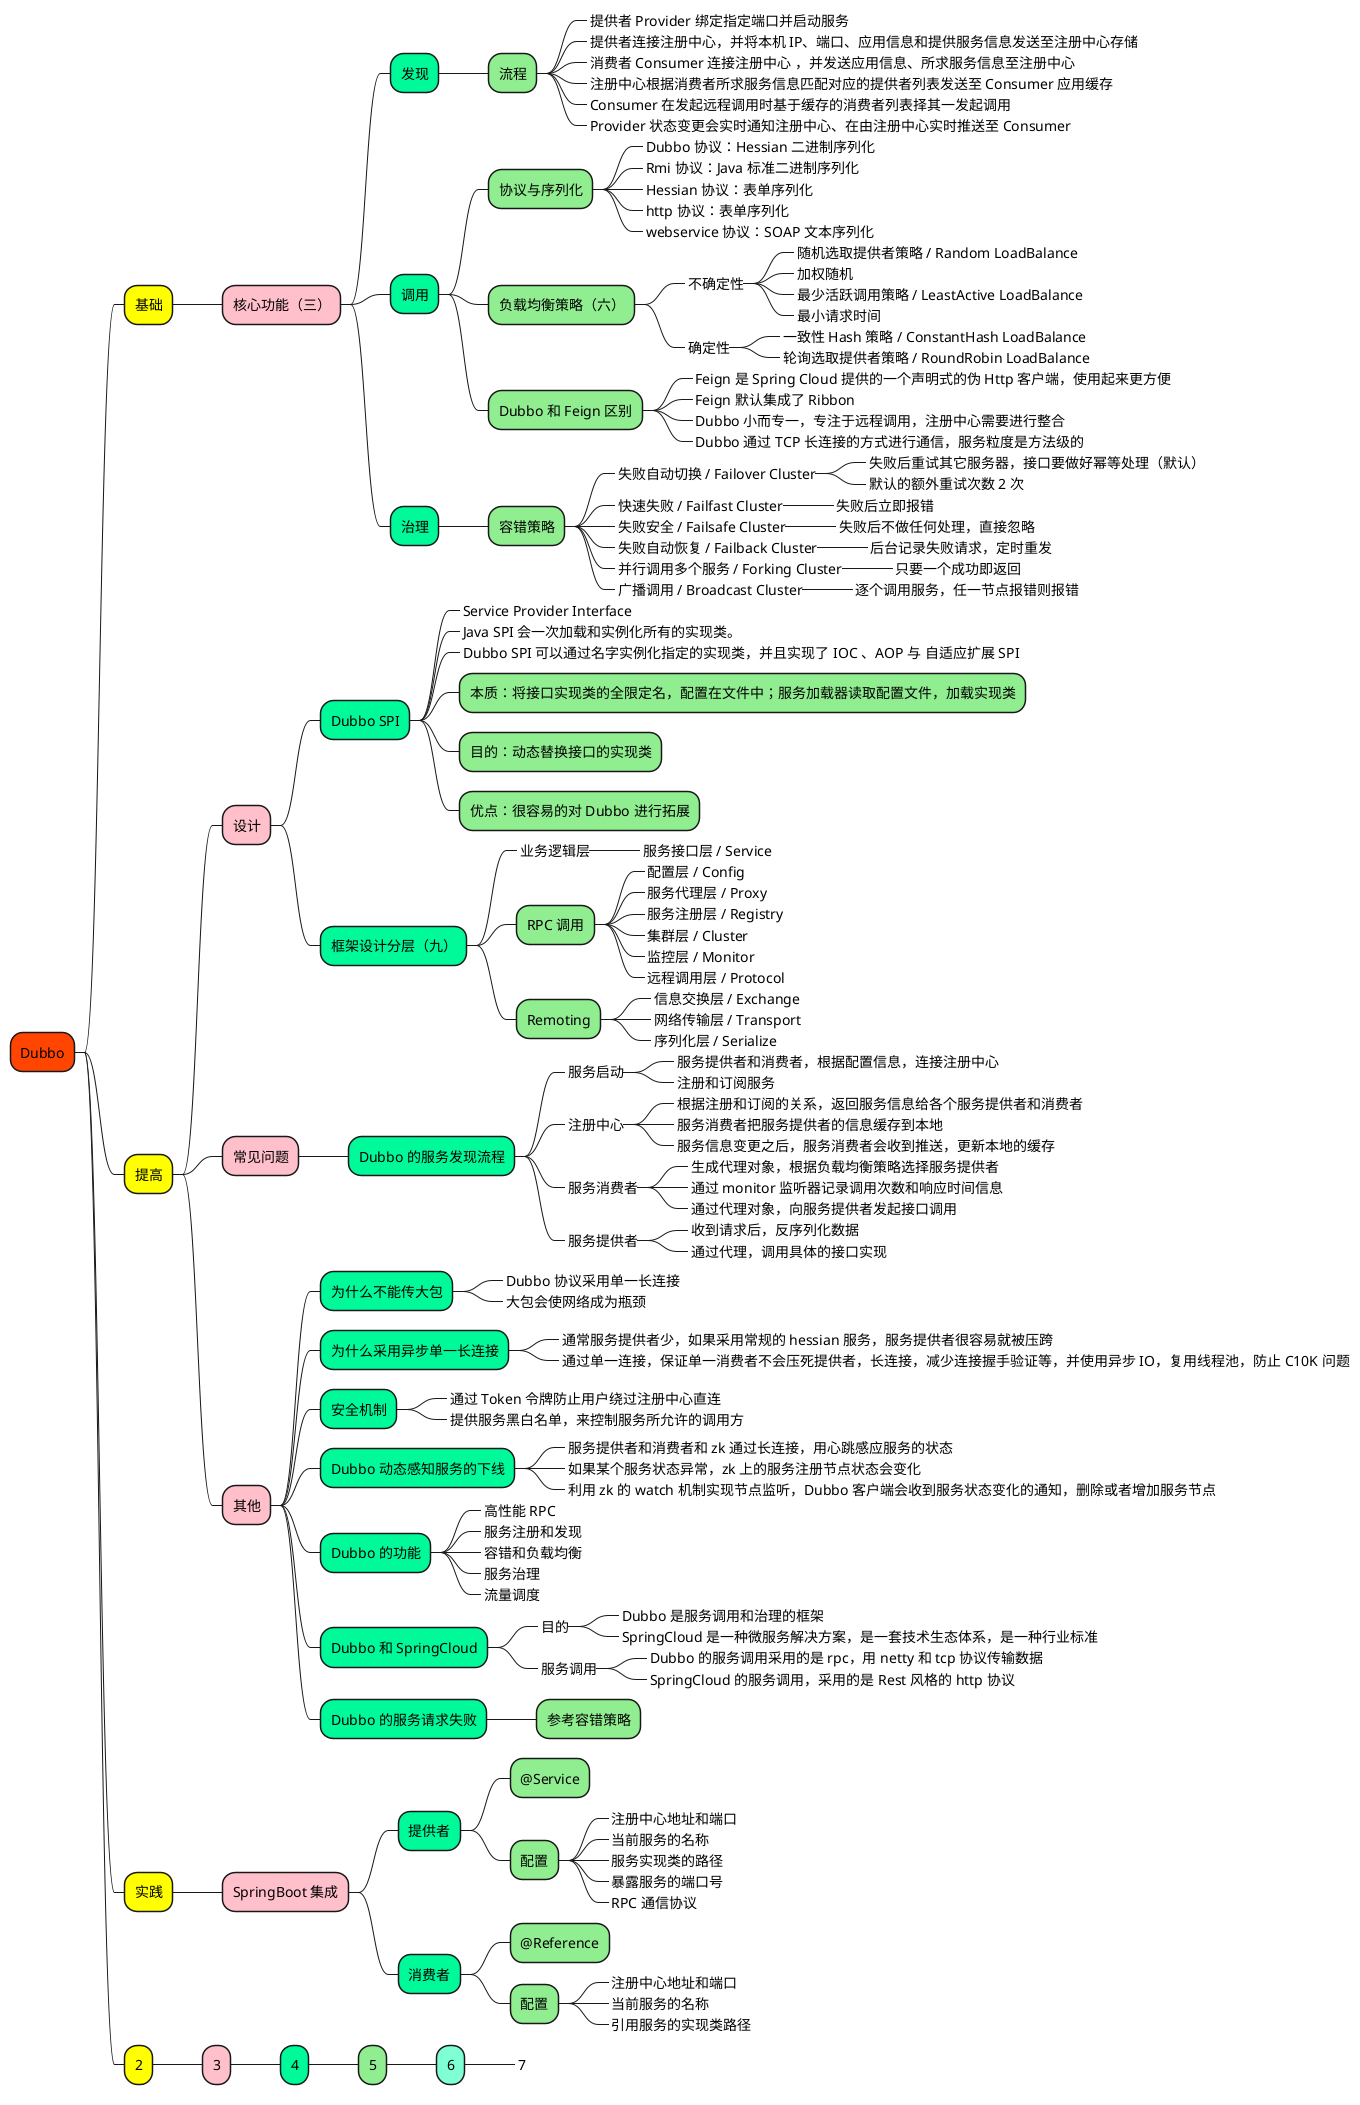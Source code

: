 @startmindmap

+[#OrangeRed] Dubbo

++[#yellow] 基础

+++[#Pink] 核心功能（三）

++++[#MediumSpringGreen] 发现

+++++[#LightGreen] 流程
++++++[#Aquamarine]_ 提供者 Provider 绑定指定端口并启动服务
++++++[#Aquamarine]_ 提供者连接注册中心，并将本机 IP、端口、应用信息和提供服务信息发送至注册中心存储
++++++[#Aquamarine]_ 消费者 Consumer 连接注册中心 ，并发送应用信息、所求服务信息至注册中心
++++++[#Aquamarine]_ 注册中心根据消费者所求服务信息匹配对应的提供者列表发送至 Consumer 应用缓存
++++++[#Aquamarine]_ Consumer 在发起远程调用时基于缓存的消费者列表择其一发起调用
++++++[#Aquamarine]_ Provider 状态变更会实时通知注册中心、在由注册中心实时推送至 Consumer

++++[#MediumSpringGreen] 调用

+++++[#LightGreen] 协议与序列化
++++++[#Aquamarine]_ Dubbo 协议：Hessian 二进制序列化
++++++[#Aquamarine]_ Rmi 协议：Java 标准二进制序列化
++++++[#Aquamarine]_ Hessian 协议：表单序列化
++++++[#Aquamarine]_ http 协议：表单序列化
++++++[#Aquamarine]_ webservice 协议：SOAP 文本序列化

+++++[#LightGreen] 负载均衡策略（六）
++++++[#Aquamarine]_ 不确定性
+++++++[#Aquamarine]_ 随机选取提供者策略 / Random LoadBalance
+++++++[#Aquamarine]_ 加权随机
+++++++[#Aquamarine]_ 最少活跃调用策略 / LeastActive LoadBalance
+++++++[#Aquamarine]_ 最小请求时间
++++++[#Aquamarine]_ 确定性
+++++++[#Aquamarine]_ 一致性 Hash 策略 / ConstantHash LoadBalance
+++++++[#Aquamarine]_ 轮询选取提供者策略 / RoundRobin LoadBalance

+++++[#LightGreen] Dubbo 和 Feign 区别
++++++[#Aquamarine]_ Feign 是 Spring Cloud 提供的一个声明式的伪 Http 客户端，使用起来更方便
++++++[#Aquamarine]_ Feign 默认集成了 Ribbon
++++++[#Aquamarine]_ Dubbo 小而专一，专注于远程调用，注册中心需要进行整合
++++++[#Aquamarine]_ Dubbo 通过 TCP 长连接的方式进行通信，服务粒度是方法级的

++++[#MediumSpringGreen] 治理

+++++[#LightGreen] 容错策略
++++++[#Aquamarine]_ 失败自动切换 / Failover Cluster
+++++++[#Aquamarine]_ 失败后重试其它服务器，接口要做好幂等处理（默认）
+++++++[#Aquamarine]_ 默认的额外重试次数 2 次
++++++[#Aquamarine]_ 快速失败 / Failfast Cluster
+++++++[#Aquamarine]_ 失败后立即报错
++++++[#Aquamarine]_ 失败安全 / Failsafe Cluster
+++++++[#Aquamarine]_ 失败后不做任何处理，直接忽略
++++++[#Aquamarine]_ 失败自动恢复 / Failback Cluster
+++++++[#Aquamarine]_ 后台记录失败请求，定时重发
++++++[#Aquamarine]_ 并行调用多个服务 / Forking Cluster
+++++++[#Aquamarine]_ 只要一个成功即返回
++++++[#Aquamarine]_ 广播调用 / Broadcast Cluster
+++++++[#Aquamarine]_ 逐个调用服务，任一节点报错则报错



++[#yellow] 提高

+++[#Pink] 设计

++++[#MediumSpringGreen] Dubbo SPI
+++++[#LightGreen]_ Service Provider Interface
+++++[#LightGreen]_ Java SPI 会一次加载和实例化所有的实现类。
+++++[#LightGreen]_ Dubbo SPI 可以通过名字实例化指定的实现类，并且实现了 IOC 、AOP 与 自适应扩展 SPI
+++++[#LightGreen] 本质：将接口实现类的全限定名，配置在文件中；服务加载器读取配置文件，加载实现类
+++++[#LightGreen] 目的：动态替换接口的实现类
+++++[#LightGreen] 优点：很容易的对 Dubbo 进行拓展

++++[#MediumSpringGreen] 框架设计分层（九）
+++++[#LightGreen]_ 业务逻辑层
++++++[#Aquamarine]_ 服务接口层 / Service
+++++[#LightGreen] RPC 调用
++++++[#Aquamarine]_ 配置层 / Config
++++++[#Aquamarine]_ 服务代理层 / Proxy
++++++[#Aquamarine]_ 服务注册层 / Registry
++++++[#Aquamarine]_ 集群层 / Cluster
++++++[#Aquamarine]_ 监控层 / Monitor
++++++[#Aquamarine]_ 远程调用层 / Protocol
+++++[#LightGreen] Remoting
++++++[#Aquamarine]_ 信息交换层 / Exchange
++++++[#Aquamarine]_ 网络传输层 / Transport
++++++[#Aquamarine]_ 序列化层 / Serialize


+++[#Pink] 常见问题

++++[#MediumSpringGreen] Dubbo 的服务发现流程
+++++[#LightGreen]_ 服务启动
++++++[#Aquamarine]_ 服务提供者和消费者，根据配置信息，连接注册中心
++++++[#Aquamarine]_ 注册和订阅服务
+++++[#LightGreen]_ 注册中心
++++++[#Aquamarine]_ 根据注册和订阅的关系，返回服务信息给各个服务提供者和消费者
++++++[#Aquamarine]_ 服务消费者把服务提供者的信息缓存到本地
++++++[#Aquamarine]_ 服务信息变更之后，服务消费者会收到推送，更新本地的缓存
+++++[#LightGreen]_ 服务消费者
++++++[#Aquamarine]_ 生成代理对象，根据负载均衡策略选择服务提供者
++++++[#Aquamarine]_ 通过 monitor 监听器记录调用次数和响应时间信息
++++++[#Aquamarine]_ 通过代理对象，向服务提供者发起接口调用
+++++[#LightGreen]_ 服务提供者
++++++[#Aquamarine]_ 收到请求后，反序列化数据
++++++[#Aquamarine]_ 通过代理，调用具体的接口实现


+++[#Pink] 其他

++++[#MediumSpringGreen] 为什么不能传大包
+++++[#LightGreen]_ Dubbo 协议采用单一长连接
+++++[#LightGreen]_ 大包会使网络成为瓶颈
++++[#MediumSpringGreen] 为什么采用异步单一长连接
+++++[#LightGreen]_ 通常服务提供者少，如果采用常规的 hessian 服务，服务提供者很容易就被压跨
+++++[#LightGreen]_ 通过单一连接，保证单一消费者不会压死提供者，长连接，减少连接握手验证等，并使用异步 IO，复用线程池，防止 C10K 问题

++++[#MediumSpringGreen] 安全机制
+++++[#LightGreen]_ 通过 Token 令牌防止用户绕过注册中心直连
+++++[#LightGreen]_ 提供服务黑白名单，来控制服务所允许的调用方

++++[#MediumSpringGreen] Dubbo 动态感知服务的下线
+++++[#LightGreen]_ 服务提供者和消费者和 zk 通过长连接，用心跳感应服务的状态
+++++[#LightGreen]_ 如果某个服务状态异常，zk 上的服务注册节点状态会变化
+++++[#LightGreen]_ 利用 zk 的 watch 机制实现节点监听，Dubbo 客户端会收到服务状态变化的通知，删除或者增加服务节点

++++[#MediumSpringGreen] Dubbo 的功能
+++++[#LightGreen]_ 高性能 RPC
+++++[#LightGreen]_ 服务注册和发现
+++++[#LightGreen]_ 容错和负载均衡
+++++[#LightGreen]_ 服务治理
+++++[#LightGreen]_ 流量调度

++++[#MediumSpringGreen] Dubbo 和 SpringCloud
+++++[#LightGreen]_ 目的
++++++[#Aquamarine]_ Dubbo 是服务调用和治理的框架
++++++[#Aquamarine]_ SpringCloud 是一种微服务解决方案，是一套技术生态体系，是一种行业标准
+++++[#LightGreen]_ 服务调用
++++++[#Aquamarine]_ Dubbo 的服务调用采用的是 rpc，用 netty 和 tcp 协议传输数据
++++++[#Aquamarine]_ SpringCloud 的服务调用，采用的是 Rest 风格的 http 协议

++++[#MediumSpringGreen] Dubbo 的服务请求失败
+++++[#LightGreen] 参考容错策略


++[#yellow] 实践

+++[#Pink] SpringBoot 集成

++++[#MediumSpringGreen] 提供者
+++++[#LightGreen] @Service
+++++[#LightGreen] 配置
++++++[#Aquamarine]_ 注册中心地址和端口
++++++[#Aquamarine]_ 当前服务的名称
++++++[#Aquamarine]_ 服务实现类的路径
++++++[#Aquamarine]_ 暴露服务的端口号
++++++[#Aquamarine]_ RPC 通信协议

++++[#MediumSpringGreen] 消费者
+++++[#LightGreen] @Reference
+++++[#LightGreen] 配置
++++++[#Aquamarine]_ 注册中心地址和端口
++++++[#Aquamarine]_ 当前服务的名称
++++++[#Aquamarine]_ 引用服务的实现类路径




++[#yellow] 2

+++[#Pink] 3

++++[#MediumSpringGreen] 4
+++++[#LightGreen] 5
++++++[#Aquamarine] 6
+++++++[#Aquamarine]_ 7


@endmindmap